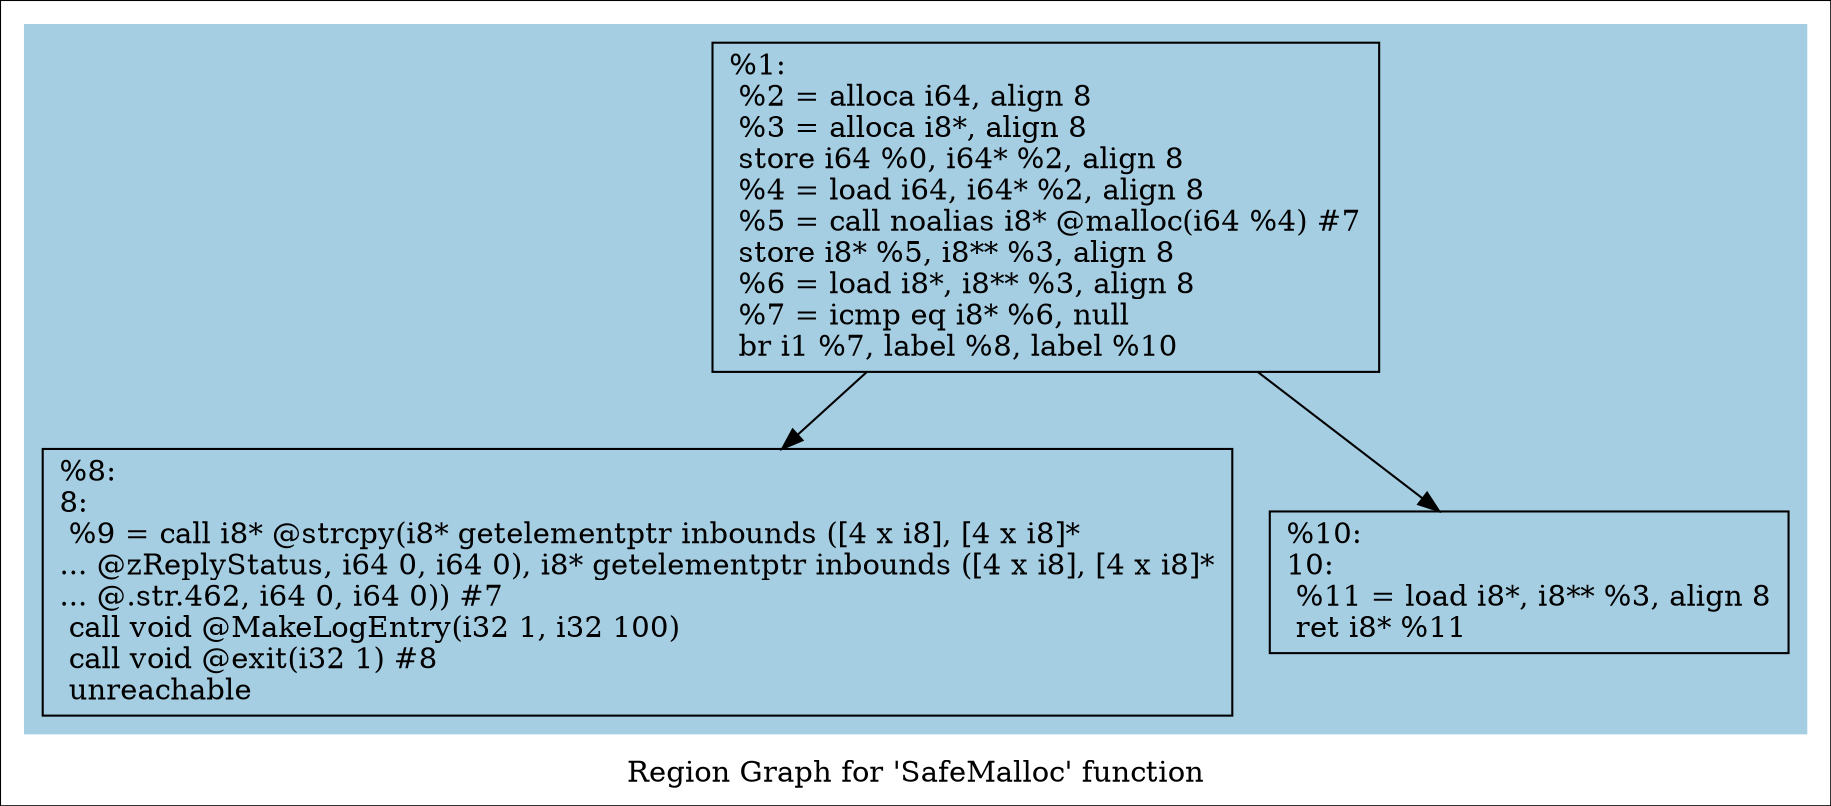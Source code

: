digraph "Region Graph for 'SafeMalloc' function" {
	label="Region Graph for 'SafeMalloc' function";

	Node0xc4d720 [shape=record,label="{%1:\l  %2 = alloca i64, align 8\l  %3 = alloca i8*, align 8\l  store i64 %0, i64* %2, align 8\l  %4 = load i64, i64* %2, align 8\l  %5 = call noalias i8* @malloc(i64 %4) #7\l  store i8* %5, i8** %3, align 8\l  %6 = load i8*, i8** %3, align 8\l  %7 = icmp eq i8* %6, null\l  br i1 %7, label %8, label %10\l}"];
	Node0xc4d720 -> Node0xc4cd30;
	Node0xc4d720 -> Node0xc3efc0;
	Node0xc4cd30 [shape=record,label="{%8:\l8:                                                \l  %9 = call i8* @strcpy(i8* getelementptr inbounds ([4 x i8], [4 x i8]*\l... @zReplyStatus, i64 0, i64 0), i8* getelementptr inbounds ([4 x i8], [4 x i8]*\l... @.str.462, i64 0, i64 0)) #7\l  call void @MakeLogEntry(i32 1, i32 100)\l  call void @exit(i32 1) #8\l  unreachable\l}"];
	Node0xc3efc0 [shape=record,label="{%10:\l10:                                               \l  %11 = load i8*, i8** %3, align 8\l  ret i8* %11\l}"];
	colorscheme = "paired12"
        subgraph cluster_0xb475c0 {
          label = "";
          style = filled;
          color = 1
          Node0xc4d720;
          Node0xc4cd30;
          Node0xc3efc0;
        }
}
